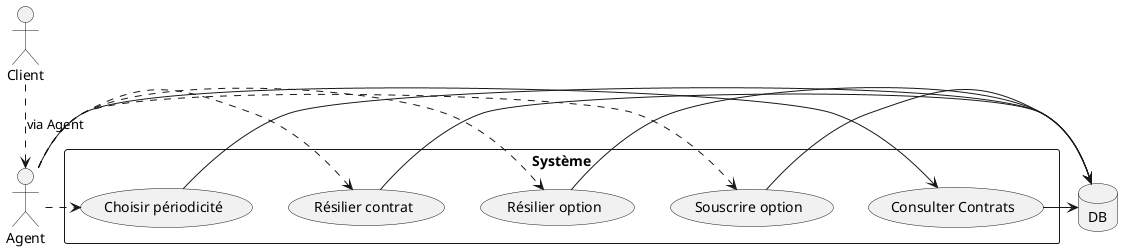 @startuml
actor Agent as A
actor Client as C

database DB

skinparam packageStyle rect

top to bottom direction

rectangle Système {
    usecase UC4.1 as "Consulter Contrats"
    usecase UC4.2 as "Souscrire option"
    usecase UC4.3 as "Résilier option"
    usecase UC4.4 as "Résilier contrat"
    usecase UC4.5 as "Choisir périodicité"
}

A -> UC4.1
A .> UC4.2
A .> UC4.3
A .> UC4.4
A .> UC4.5

C .down.> A : via Agent

UC4.1 -> DB
UC4.2 -> DB
UC4.3 -> DB
UC4.4 -> DB
UC4.5 -> DB



@enduml